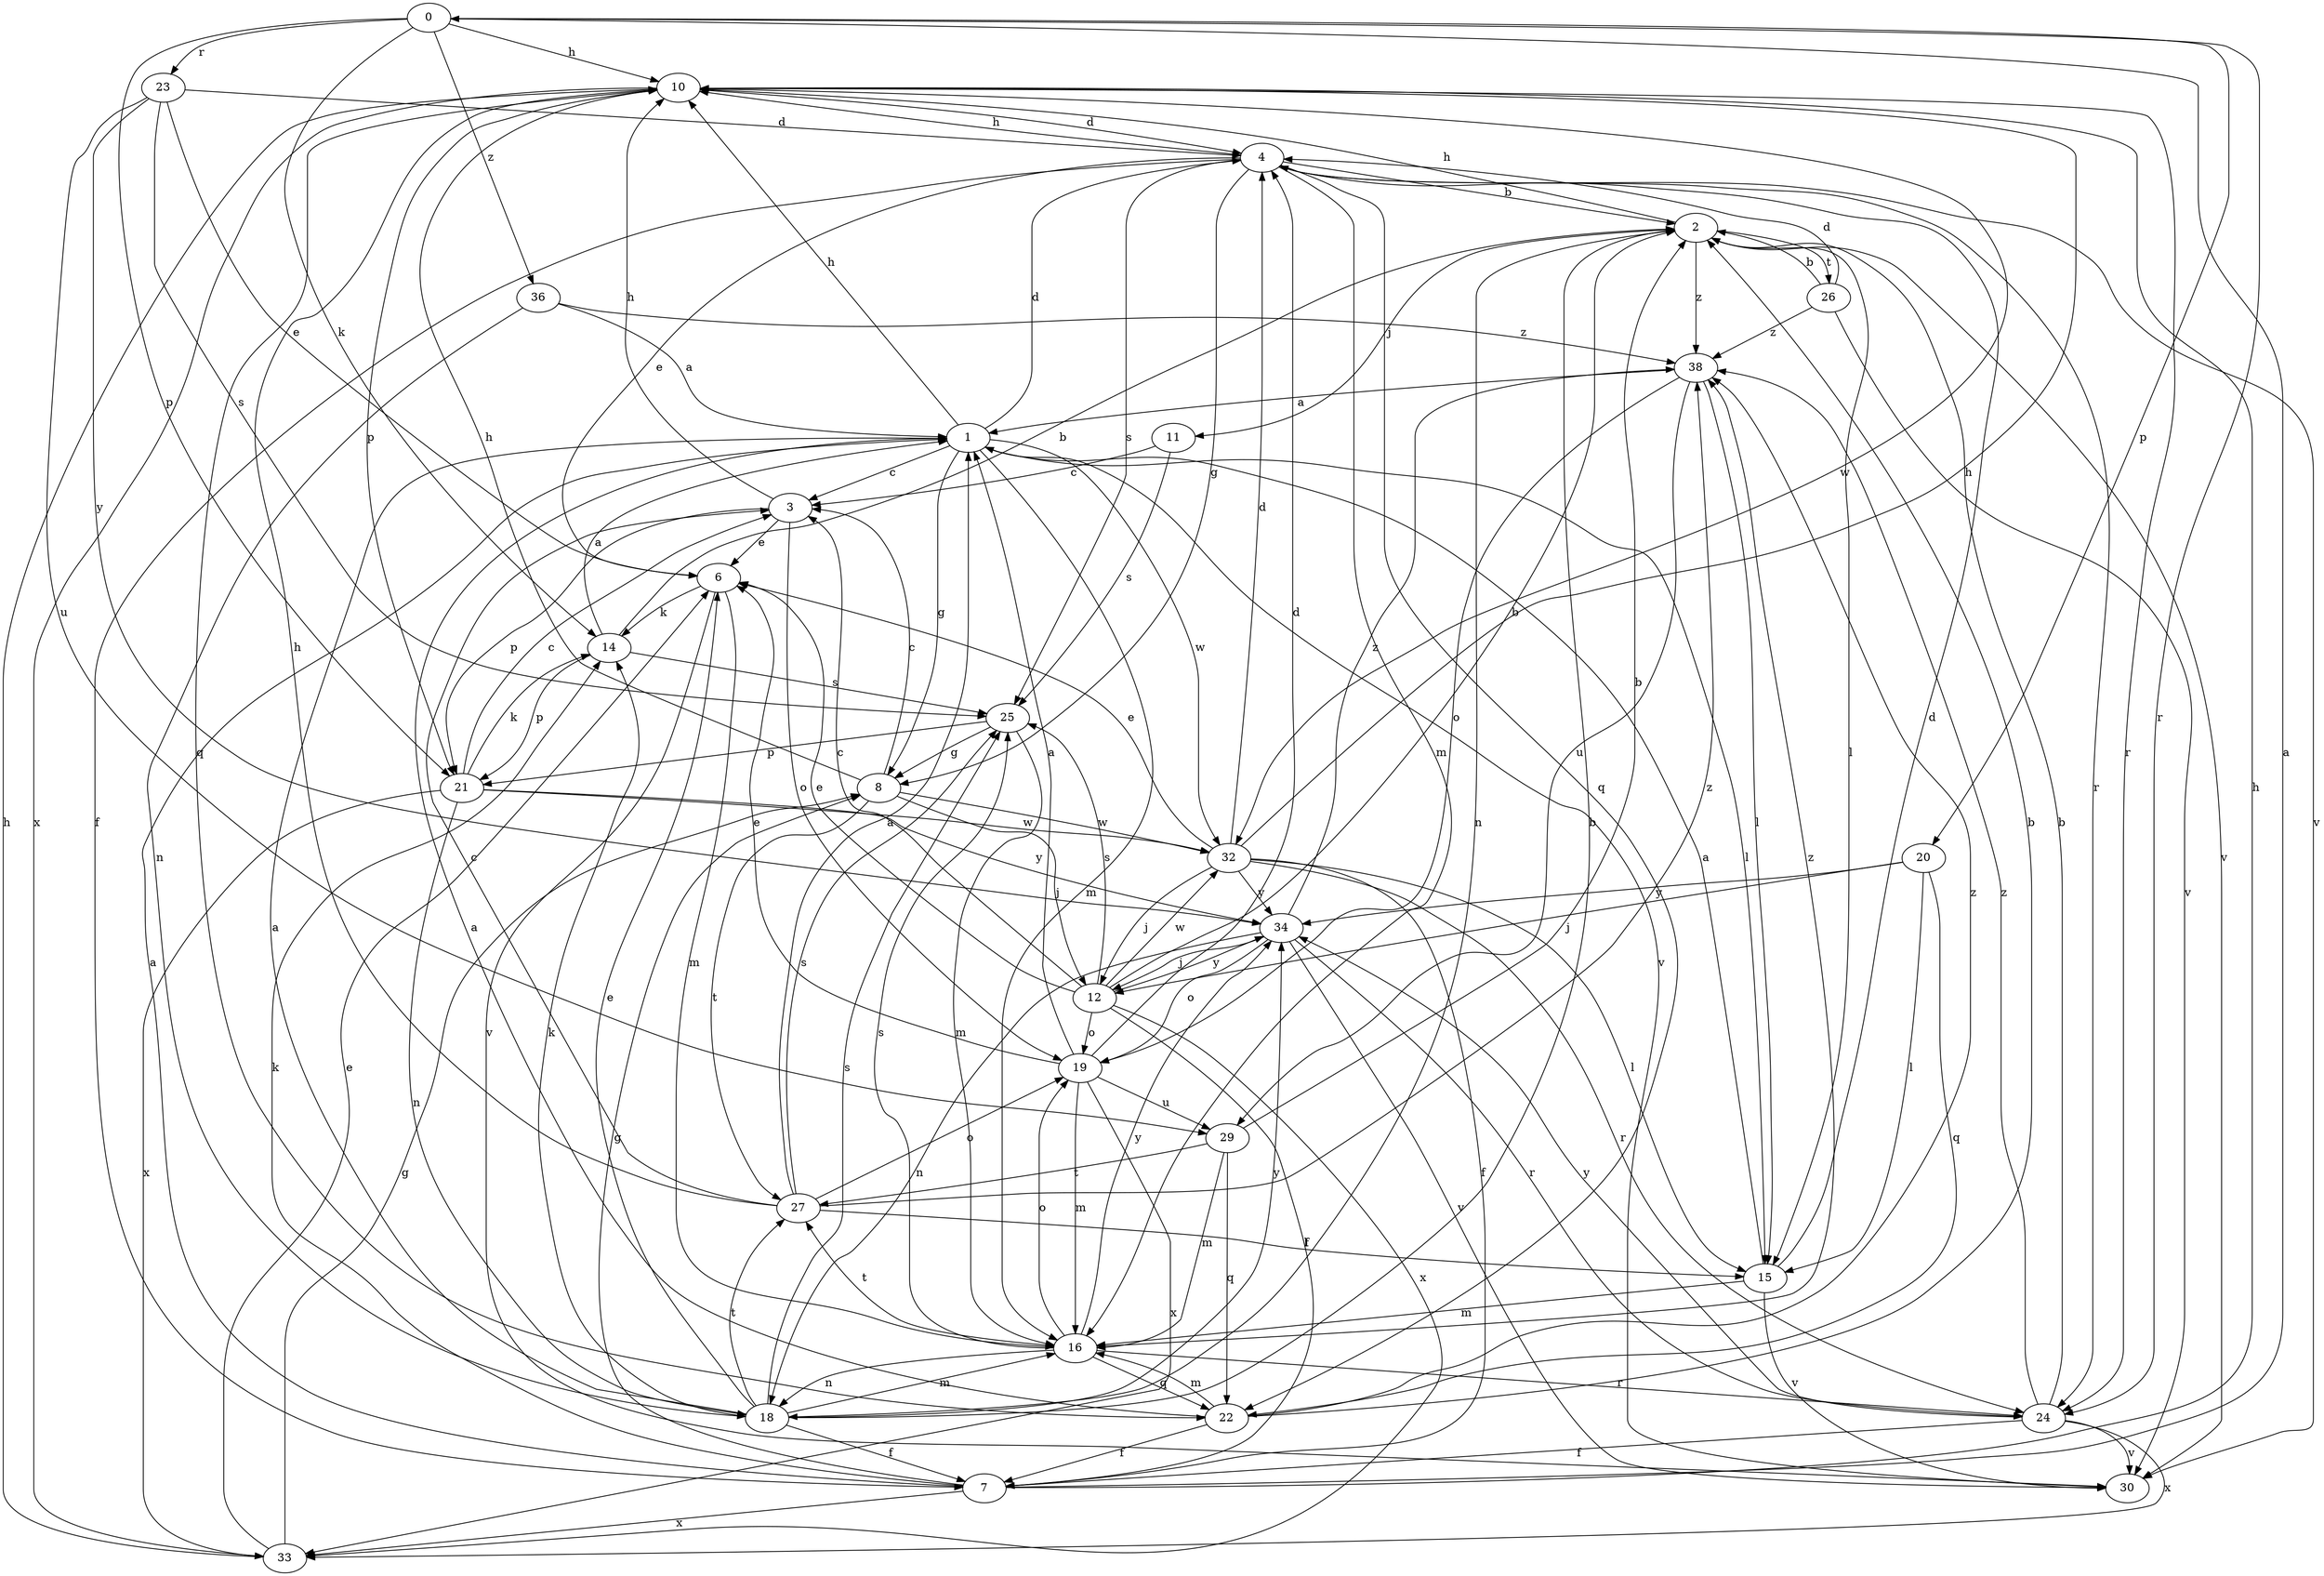 strict digraph  {
0;
1;
2;
3;
4;
6;
7;
8;
10;
11;
12;
14;
15;
16;
18;
19;
20;
21;
22;
23;
24;
25;
26;
27;
29;
30;
32;
33;
34;
36;
38;
0 -> 10  [label=h];
0 -> 14  [label=k];
0 -> 20  [label=p];
0 -> 21  [label=p];
0 -> 23  [label=r];
0 -> 24  [label=r];
0 -> 36  [label=z];
1 -> 3  [label=c];
1 -> 4  [label=d];
1 -> 8  [label=g];
1 -> 10  [label=h];
1 -> 15  [label=l];
1 -> 16  [label=m];
1 -> 30  [label=v];
1 -> 32  [label=w];
2 -> 10  [label=h];
2 -> 11  [label=j];
2 -> 15  [label=l];
2 -> 18  [label=n];
2 -> 26  [label=t];
2 -> 30  [label=v];
2 -> 38  [label=z];
3 -> 6  [label=e];
3 -> 10  [label=h];
3 -> 19  [label=o];
3 -> 21  [label=p];
4 -> 2  [label=b];
4 -> 6  [label=e];
4 -> 7  [label=f];
4 -> 8  [label=g];
4 -> 10  [label=h];
4 -> 16  [label=m];
4 -> 22  [label=q];
4 -> 24  [label=r];
4 -> 25  [label=s];
4 -> 30  [label=v];
6 -> 14  [label=k];
6 -> 16  [label=m];
6 -> 30  [label=v];
7 -> 0  [label=a];
7 -> 1  [label=a];
7 -> 8  [label=g];
7 -> 10  [label=h];
7 -> 14  [label=k];
7 -> 33  [label=x];
8 -> 3  [label=c];
8 -> 10  [label=h];
8 -> 12  [label=j];
8 -> 27  [label=t];
8 -> 32  [label=w];
10 -> 4  [label=d];
10 -> 21  [label=p];
10 -> 22  [label=q];
10 -> 24  [label=r];
10 -> 32  [label=w];
10 -> 33  [label=x];
11 -> 3  [label=c];
11 -> 25  [label=s];
12 -> 2  [label=b];
12 -> 3  [label=c];
12 -> 6  [label=e];
12 -> 7  [label=f];
12 -> 19  [label=o];
12 -> 25  [label=s];
12 -> 32  [label=w];
12 -> 33  [label=x];
12 -> 34  [label=y];
14 -> 1  [label=a];
14 -> 2  [label=b];
14 -> 21  [label=p];
14 -> 25  [label=s];
15 -> 1  [label=a];
15 -> 4  [label=d];
15 -> 16  [label=m];
15 -> 30  [label=v];
16 -> 18  [label=n];
16 -> 19  [label=o];
16 -> 22  [label=q];
16 -> 24  [label=r];
16 -> 25  [label=s];
16 -> 27  [label=t];
16 -> 34  [label=y];
16 -> 38  [label=z];
18 -> 1  [label=a];
18 -> 2  [label=b];
18 -> 6  [label=e];
18 -> 7  [label=f];
18 -> 14  [label=k];
18 -> 16  [label=m];
18 -> 25  [label=s];
18 -> 27  [label=t];
18 -> 34  [label=y];
19 -> 1  [label=a];
19 -> 4  [label=d];
19 -> 6  [label=e];
19 -> 16  [label=m];
19 -> 29  [label=u];
19 -> 33  [label=x];
20 -> 12  [label=j];
20 -> 15  [label=l];
20 -> 22  [label=q];
20 -> 34  [label=y];
21 -> 3  [label=c];
21 -> 14  [label=k];
21 -> 18  [label=n];
21 -> 32  [label=w];
21 -> 33  [label=x];
21 -> 34  [label=y];
22 -> 1  [label=a];
22 -> 2  [label=b];
22 -> 7  [label=f];
22 -> 16  [label=m];
22 -> 38  [label=z];
23 -> 4  [label=d];
23 -> 6  [label=e];
23 -> 25  [label=s];
23 -> 29  [label=u];
23 -> 34  [label=y];
24 -> 2  [label=b];
24 -> 7  [label=f];
24 -> 30  [label=v];
24 -> 33  [label=x];
24 -> 34  [label=y];
24 -> 38  [label=z];
25 -> 8  [label=g];
25 -> 16  [label=m];
25 -> 21  [label=p];
26 -> 2  [label=b];
26 -> 4  [label=d];
26 -> 30  [label=v];
26 -> 38  [label=z];
27 -> 1  [label=a];
27 -> 3  [label=c];
27 -> 10  [label=h];
27 -> 15  [label=l];
27 -> 19  [label=o];
27 -> 25  [label=s];
27 -> 38  [label=z];
29 -> 2  [label=b];
29 -> 16  [label=m];
29 -> 22  [label=q];
29 -> 27  [label=t];
32 -> 4  [label=d];
32 -> 6  [label=e];
32 -> 7  [label=f];
32 -> 10  [label=h];
32 -> 12  [label=j];
32 -> 15  [label=l];
32 -> 24  [label=r];
32 -> 34  [label=y];
33 -> 6  [label=e];
33 -> 8  [label=g];
33 -> 10  [label=h];
34 -> 12  [label=j];
34 -> 18  [label=n];
34 -> 19  [label=o];
34 -> 24  [label=r];
34 -> 30  [label=v];
34 -> 38  [label=z];
36 -> 1  [label=a];
36 -> 18  [label=n];
36 -> 38  [label=z];
38 -> 1  [label=a];
38 -> 15  [label=l];
38 -> 19  [label=o];
38 -> 29  [label=u];
}
